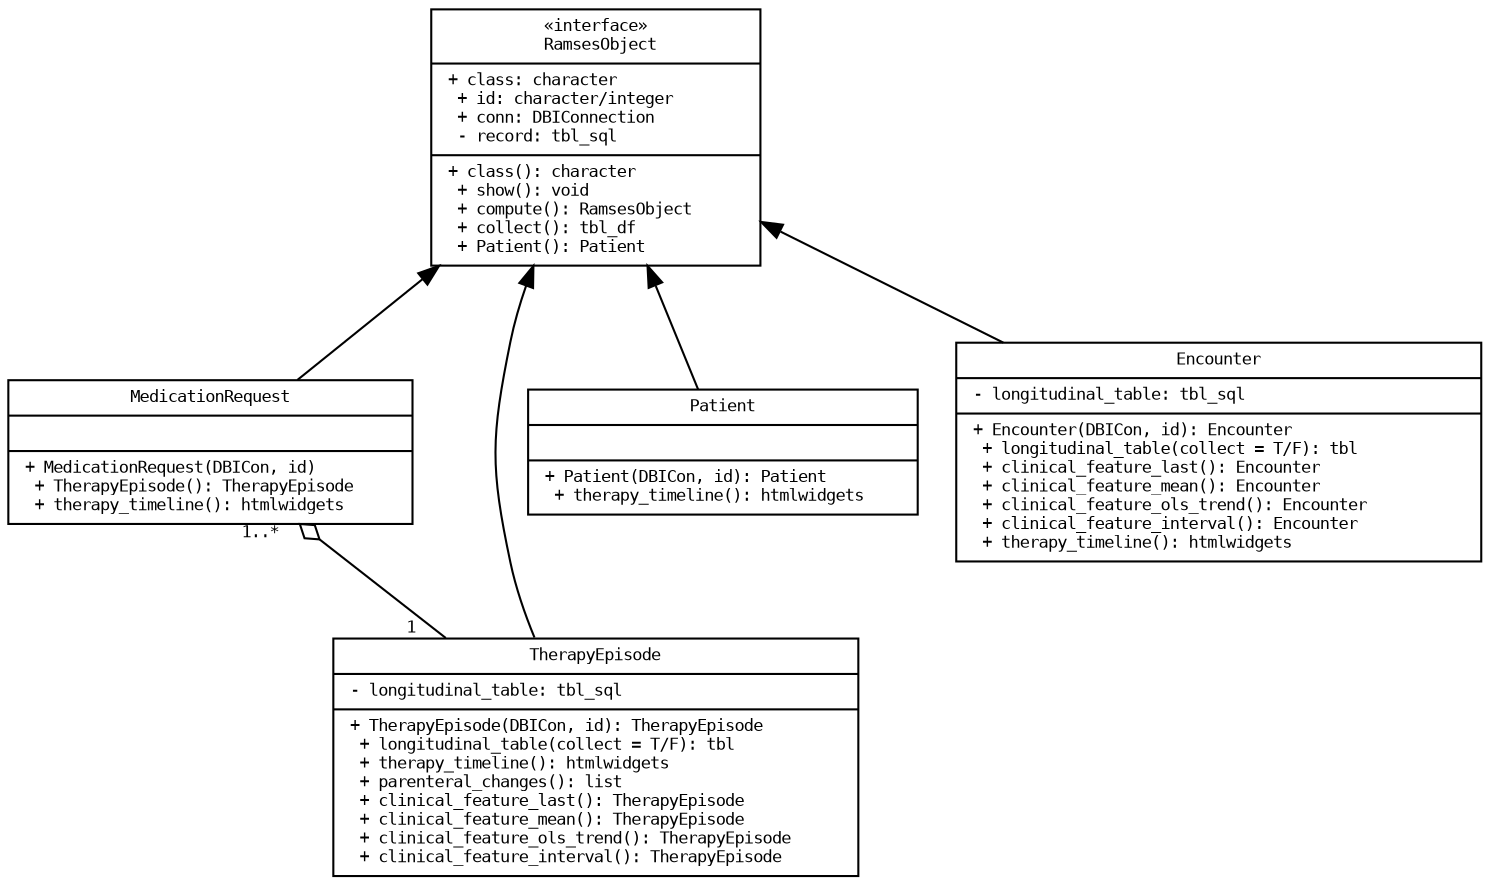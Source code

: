 digraph G {
  

  node [
          fontname = "monospace"
          shape = "record"
          width = 1.5
          fontsize = 8
  ]

  edge [
          fontname = "monospace"
          fontsize = 8
  ]

# arrowheads
# Association open
# Inheritance empty
# Realisation/implementation empty + style=dashed
# Dependency open + style=dashed
# Aggregation odiamond
# Composition diamond


# Interface
RamsesObject [
  width = 2.2
  label = "{«interface»\n
  RamsesObject|
  + class: character\l
  + id: character/integer\l
  + conn: DBIConnection\l
  - record: tbl_sql\l|
  
  + class(): character\l
  + show(): void\l
  + compute(): RamsesObject\l
  + collect(): tbl_df\l
  + Patient(): Patient\l}"
]

/*
Prescription [
  width = 3
  label = "{Prescription|
  - prescription_type: \{\"mono\", \"combo\"\}\l
  - medication_requests\l
  + therapy_id: character\l|
  
  + Prescription(DBICon., id): Prescription\l
  + Patient(): Patient\l
  + TherapyEpisode(): TherapyEpisode\l
  + prescription_type(): \{\"mono\", \"combo\"\}\l
  + medication_requests(): list\l
  + therapy_timeline(): htmlwidgets\l}"
]

Prescription_Mono [
  label = "{Prescription_Mono|
  - type: \"mono\"\l
  }"
]

Prescription_Combo [
  label = "{Prescription_Combo|
  - type: \"combo\"\l
  }"
]
*/

MedicationRequest [
  width = 2.7
  label = "{MedicationRequest|
  \l|
  
  + MedicationRequest(DBICon, id)\l
  + TherapyEpisode(): TherapyEpisode\l
  + therapy_timeline(): htmlwidgets\l}"
  
  # + Clinician(): Clinician\l
  #  + Prescription(): Prescription\l
]

TherapyEpisode [
  width = 3.5
  label = "{TherapyEpisode|
  - longitudinal_table: tbl_sql\l|
  
  + TherapyEpisode(DBICon, id): TherapyEpisode\l
  + longitudinal_table(collect = T/F): tbl\l
  + therapy_timeline(): htmlwidgets\l
  + parenteral_changes(): list\l
  + clinical_feature_last(): TherapyEpisode\l
  + clinical_feature_mean(): TherapyEpisode\l
  + clinical_feature_ols_trend(): TherapyEpisode\l
  + clinical_feature_interval(): TherapyEpisode\l}"
#  + medication_request(): list\l}"
]

Patient [
  width = 2.6
  label = "{Patient|
  \l|
  + Patient(DBICon, id): Patient\l
  + therapy_timeline(): htmlwidgets\l}"
]

Encounter [
  width = 3.5
  label = "{Encounter|
  - longitudinal_table: tbl_sql\l|

  + Encounter(DBICon, id): Encounter\l
  + longitudinal_table(collect = T/F): tbl\l
  + clinical_feature_last(): Encounter\l
  + clinical_feature_mean(): Encounter\l
  + clinical_feature_ols_trend(): Encounter\l
  + clinical_feature_interval(): Encounter\l
  + therapy_timeline(): htmlwidgets\l}"
]

/*
Clinician [
  width = 2.5
  label = "{Clinician|
  \l|
  + Clinician(DBICon, id): Clinician\l
  + get_specialty(): character\l
  + get_lead_clinician: Clinician\l}"
]*/


/*RamsesObject -> Prescription [dir=back]
Prescription -> Prescription_Mono [dir=back]
Prescription -> Prescription_Combo [dir=back]*/
RamsesObject -> MedicationRequest [dir=back]

RamsesObject -> Patient [dir=back]
RamsesObject -> Encounter [dir=back]
RamsesObject -> TherapyEpisode [dir=back]

TherapyEpisode -> MedicationRequest [ constraint=false
  arrowhead=odiamond
  headlabel = "1..*  "
  taillabel = "1   "]
/*Prescription_Mono -> MedicationRequest [ constraint=false
  arrowhead=odiamond
  headlabel = "1..*       "
  taillabel = "1"]
Prescription_Combo -> MedicationRequest [
  arrowhead=odiamond
  headlabel = "2..*    "
  taillabel = "1"]*/


/*Patient -> Clinician [ style = invis ]; 
TherapyEpisode -> Clinician  [ style = invis ]; */
Patient -> TherapyEpisode  [ style = invis ]; 


/*
TherapyEpisode -> TherapyList [constraint=false
  arrowtail=odiamond
  headlabel = "2..*  "
  taillabel = "0..*  "]
*/  
}